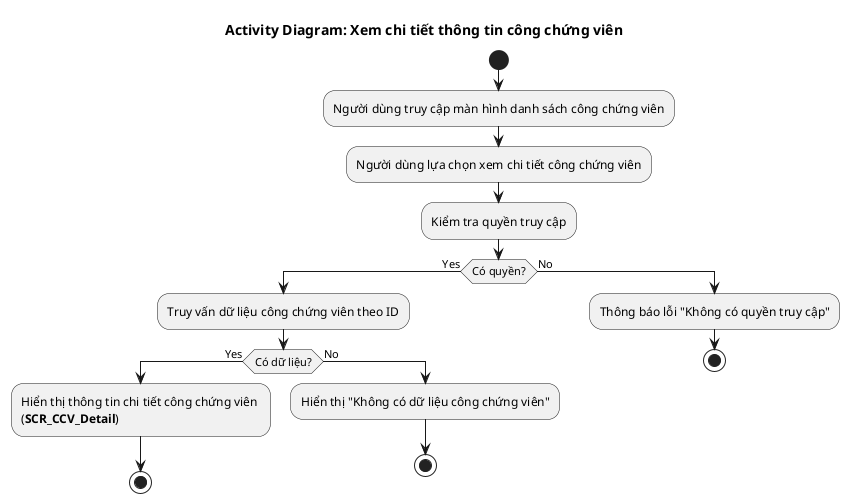 @startuml AD_CCV_Detail
!pragma layout smetana
title Activity Diagram: Xem chi tiết thông tin công chứng viên

start
:Người dùng truy cập màn hình danh sách công chứng viên;
:Người dùng lựa chọn xem chi tiết công chứng viên;
:Kiểm tra quyền truy cập;
if (Có quyền?) then (Yes)
  :Truy vấn dữ liệu công chứng viên theo ID;
  if (Có dữ liệu?) then (Yes)
    :Hiển thị thông tin chi tiết công chứng viên \n(**SCR_CCV_Detail**);
    stop
  else (No)
    :Hiển thị "Không có dữ liệu công chứng viên";
    stop
  endif
else (No)
  :Thông báo lỗi "Không có quyền truy cập";
  stop
endif
@enduml